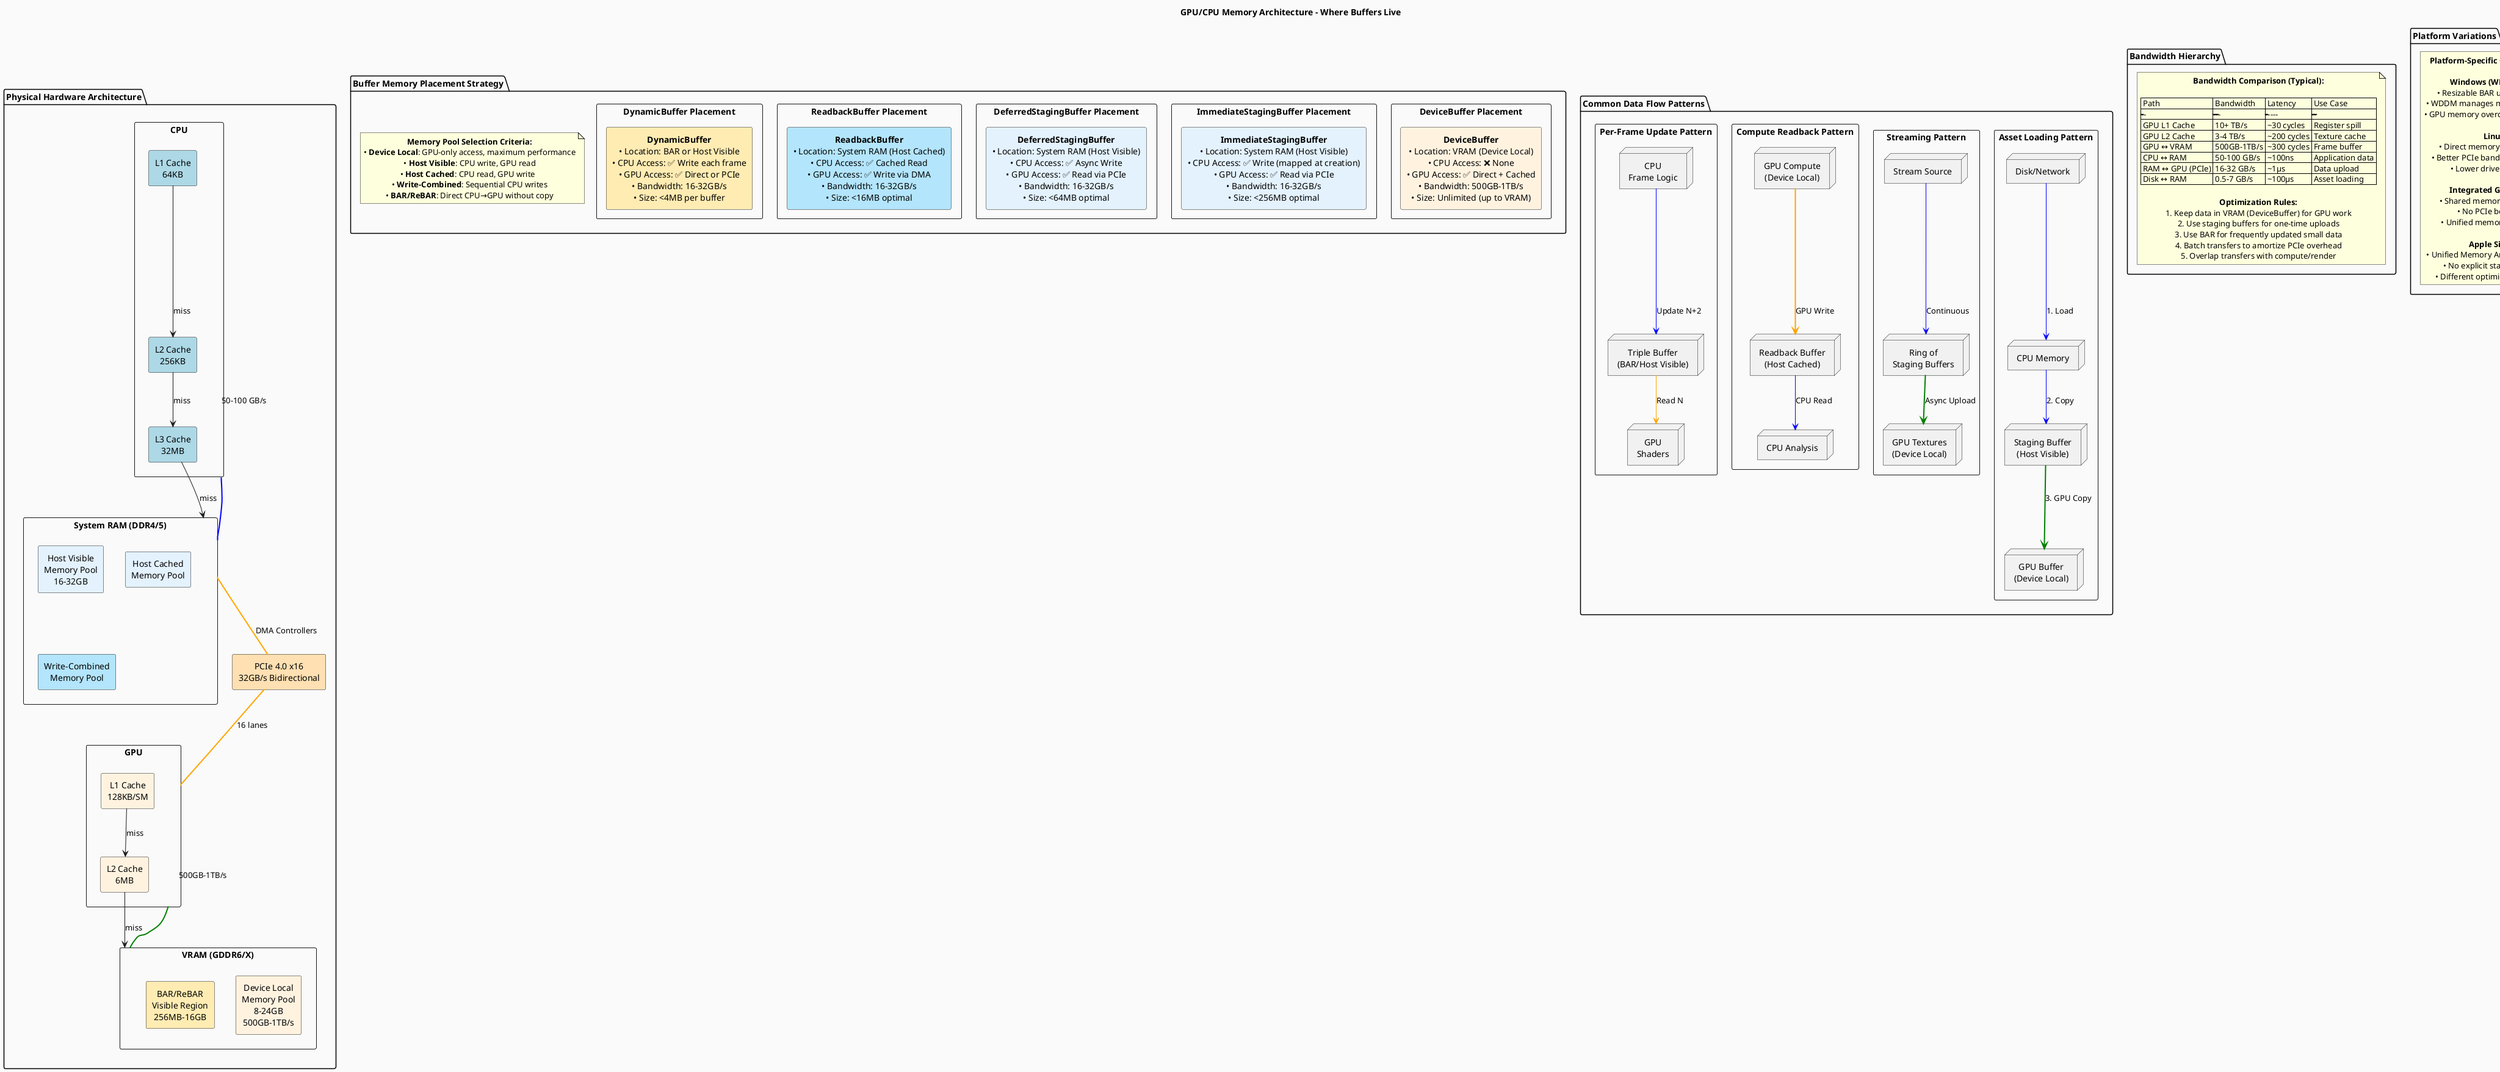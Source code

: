 @startuml GPU Memory Architecture and Buffer Placement

title GPU/CPU Memory Architecture - Where Buffers Live

skinparam componentStyle rectangle
skinparam defaultTextAlignment center
skinparam backgroundColor #FAFAFA

' ==========================================
' Physical Memory Architecture
' ==========================================
package "Physical Hardware Architecture" {
    
    ' CPU Side
    component "CPU" as CPU {
        rectangle "L1 Cache\n64KB" as L1 #lightblue
        rectangle "L2 Cache\n256KB" as L2 #lightblue
        rectangle "L3 Cache\n32MB" as L3 #lightblue
    }
    
    ' System RAM
    component "System RAM (DDR4/5)" as RAM {
        rectangle "Host Visible\nMemory Pool\n16-32GB" as HostVisible #E3F2FD
        rectangle "Host Cached\nMemory Pool" as HostCached #E3F2FD
        rectangle "Write-Combined\nMemory Pool" as WriteCombined #B3E5FC
    }
    
    ' PCIe Bus
    component "PCIe 4.0 x16\n32GB/s Bidirectional" as PCIe #FFE0B2
    
    ' GPU Side
    component "GPU" as GPU {
        rectangle "L1 Cache\n128KB/SM" as GL1 #FFF3E0
        rectangle "L2 Cache\n6MB" as GL2 #FFF3E0
    }
    
    ' VRAM
    component "VRAM (GDDR6/X)" as VRAM {
        rectangle "Device Local\nMemory Pool\n8-24GB\n500GB-1TB/s" as DeviceLocal #FFF3E0
        rectangle "BAR/ReBAR\nVisible Region\n256MB-16GB" as BAR #FFECB3
    }
    
    ' Connections
    CPU =[#blue,bold]= RAM : "50-100 GB/s"
    RAM =[#orange,bold]= PCIe : "DMA Controllers"
    PCIe =[#orange,bold]= GPU : "16 lanes"
    GPU =[#green,bold]= VRAM : "500GB-1TB/s"
    
    L1 --> L2 : miss
    L2 --> L3 : miss
    L3 --> RAM : miss
    
    GL1 --> GL2 : miss
    GL2 --> VRAM : miss
}

' ==========================================
' Buffer Type Memory Placement
' ==========================================
package "Buffer Memory Placement Strategy" {
    
    note as N1
        **Memory Pool Selection Criteria:**
        • **Device Local**: GPU-only access, maximum performance
        • **Host Visible**: CPU write, GPU read
        • **Host Cached**: CPU read, GPU write  
        • **Write-Combined**: Sequential CPU writes
        • **BAR/ReBAR**: Direct CPU→GPU without copy
    end note
    
    ' DeviceBuffer placement
    component "DeviceBuffer Placement" as DBP {
        rectangle "**DeviceBuffer**\n• Location: VRAM (Device Local)\n• CPU Access: ❌ None\n• GPU Access: ✅ Direct + Cached\n• Bandwidth: 500GB-1TB/s\n• Size: Unlimited (up to VRAM)" as DBInfo #FFF3E0
    }
    
    ' ImmediateStagingBuffer placement
    component "ImmediateStagingBuffer Placement" as ISBP {
        rectangle "**ImmediateStagingBuffer**\n• Location: System RAM (Host Visible)\n• CPU Access: ✅ Write (mapped at creation)\n• GPU Access: ✅ Read via PCIe\n• Bandwidth: 16-32GB/s\n• Size: <256MB optimal" as ISBInfo #E3F2FD
    }
    
    ' DeferredStagingBuffer placement
    component "DeferredStagingBuffer Placement" as DSBP {
        rectangle "**DeferredStagingBuffer**\n• Location: System RAM (Host Visible)\n• CPU Access: ✅ Async Write\n• GPU Access: ✅ Read via PCIe\n• Bandwidth: 16-32GB/s\n• Size: <64MB optimal" as DSBInfo #E3F2FD
    }
    
    ' ReadbackBuffer placement
    component "ReadbackBuffer Placement" as RBP {
        rectangle "**ReadbackBuffer**\n• Location: System RAM (Host Cached)\n• CPU Access: ✅ Cached Read\n• GPU Access: ✅ Write via DMA\n• Bandwidth: 16-32GB/s\n• Size: <16MB optimal" as RBInfo #B3E5FC
    }
    
    ' DynamicBuffer placement
    component "DynamicBuffer Placement" as DYNP {
        rectangle "**DynamicBuffer**\n• Location: BAR or Host Visible\n• CPU Access: ✅ Write each frame\n• GPU Access: ✅ Direct or PCIe\n• Bandwidth: 16-32GB/s\n• Size: <4MB per buffer" as DYNInfo #FFECB3
    }
}

' ==========================================
' Data Flow Patterns
' ==========================================
package "Common Data Flow Patterns" {
    
    ' Pattern 1: Asset Loading
    component "Asset Loading Pattern" as ALP {
        node "Disk/Network" as Disk1
        node "CPU Memory" as CPU1
        node "Staging Buffer\n(Host Visible)" as Stage1
        node "GPU Buffer\n(Device Local)" as GPU1
        
        Disk1 -[#blue]-> CPU1 : "1. Load"
        CPU1 -[#blue]-> Stage1 : "2. Copy"
        Stage1 -[#green,bold]-> GPU1 : "3. GPU Copy"
    }
    
    ' Pattern 2: Streaming
    component "Streaming Pattern" as SP {
        node "Stream Source" as Stream2
        node "Ring of\nStaging Buffers" as Ring2
        node "GPU Textures\n(Device Local)" as GPU2
        
        Stream2 -[#blue]-> Ring2 : "Continuous"
        Ring2 -[#green,bold]-> GPU2 : "Async Upload"
    }
    
    ' Pattern 3: Compute Readback
    component "Compute Readback Pattern" as CRP {
        node "GPU Compute\n(Device Local)" as Compute3
        node "Readback Buffer\n(Host Cached)" as Read3
        node "CPU Analysis" as CPU3
        
        Compute3 -[#orange,bold]-> Read3 : "GPU Write"
        Read3 -[#blue]-> CPU3 : "CPU Read"
    }
    
    ' Pattern 4: Frame Updates
    component "Per-Frame Update Pattern" as FUP {
        node "CPU\nFrame Logic" as CPU4
        node "Triple Buffer\n(BAR/Host Visible)" as Triple4
        node "GPU\nShaders" as GPU4
        
        CPU4 -[#blue]-> Triple4 : "Update N+2"
        Triple4 -[#orange]-> GPU4 : "Read N"
    }
}

' ==========================================
' Memory Bandwidth Comparison
' ==========================================
package "Bandwidth Hierarchy" {
    note as BandwidthNote
        **Bandwidth Comparison (Typical):**
        
        | Path | Bandwidth | Latency | Use Case |
        |------|-----------|---------|----------|
        | GPU L1 Cache | 10+ TB/s | ~30 cycles | Register spill |
        | GPU L2 Cache | 3-4 TB/s | ~200 cycles | Texture cache |
        | GPU ↔ VRAM | 500GB-1TB/s | ~300 cycles | Frame buffer |
        | CPU ↔ RAM | 50-100 GB/s | ~100ns | Application data |
        | RAM ↔ GPU (PCIe) | 16-32 GB/s | ~1μs | Data upload |
        | Disk ↔ RAM | 0.5-7 GB/s | ~100μs | Asset loading |
        
        **Optimization Rules:**
        1. Keep data in VRAM (DeviceBuffer) for GPU work
        2. Use staging buffers for one-time uploads
        3. Use BAR for frequently updated small data
        4. Batch transfers to amortize PCIe overhead
        5. Overlap transfers with compute/render
    end note
}

' ==========================================
' Platform-Specific Notes
' ==========================================
package "Platform Variations" {
    note as PlatformNote
        **Platform-Specific Considerations:**
        
        **Windows (WDDM 2.0+):**
        • Resizable BAR up to full VRAM
        • WDDM manages memory residency
        • GPU memory overcommit supported
        
        **Linux:**
        • Direct memory management
        • Better PCIe bandwidth utilization
        • Lower driver overhead
        
        **Integrated GPUs (APU):**
        • Shared memory architecture
        • No PCIe bottleneck
        • Unified memory addressing
        
        **Apple Silicon:**
        • Unified Memory Architecture (UMA)
        • No explicit staging needed
        • Different optimization strategy
    end note
}

@enduml